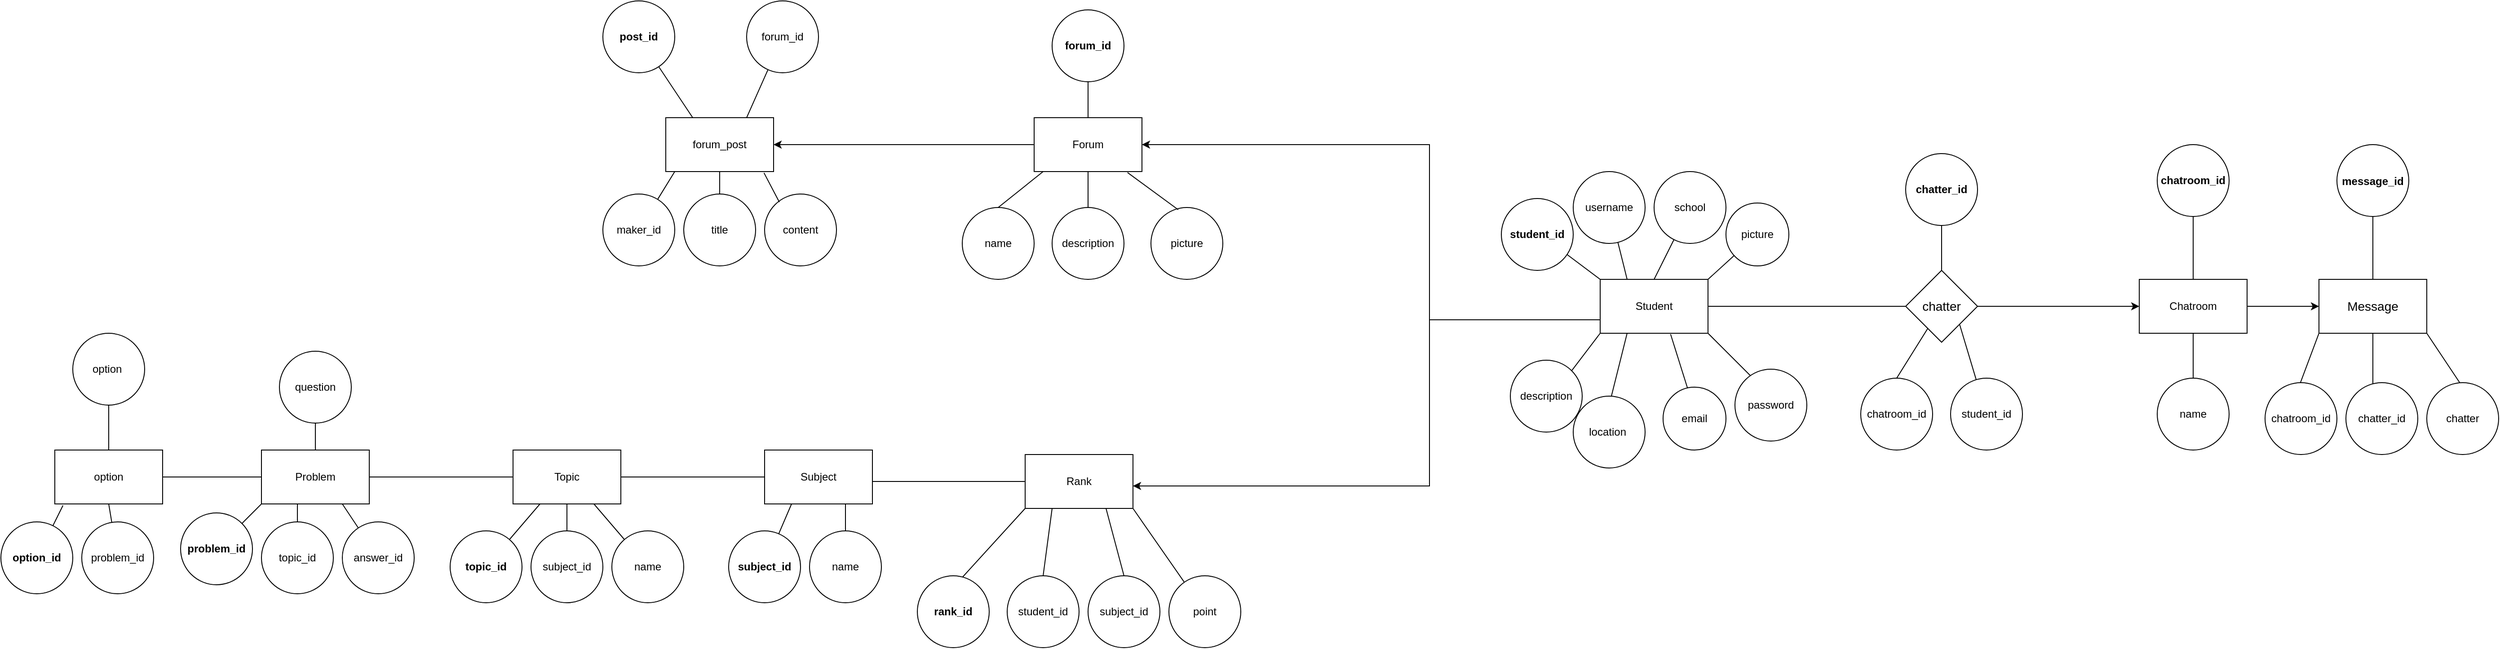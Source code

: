 <mxfile version="20.4.0" type="github">
  <diagram id="R2lEEEUBdFMjLlhIrx00" name="Page-1">
    <mxGraphModel dx="3183" dy="1881" grid="1" gridSize="10" guides="1" tooltips="1" connect="1" arrows="1" fold="1" page="1" pageScale="1" pageWidth="850" pageHeight="1100" math="0" shadow="0" extFonts="Permanent Marker^https://fonts.googleapis.com/css?family=Permanent+Marker">
      <root>
        <mxCell id="0" />
        <mxCell id="1" parent="0" />
        <mxCell id="0v3SI8ZKZs6dKQrGf3tf-1" value="Student" style="rounded=0;whiteSpace=wrap;html=1;" parent="1" vertex="1">
          <mxGeometry x="390" y="190" width="120" height="60" as="geometry" />
        </mxCell>
        <mxCell id="0v3SI8ZKZs6dKQrGf3tf-2" value="" style="endArrow=none;html=1;rounded=0;entryX=0;entryY=0;entryDx=0;entryDy=0;" parent="1" target="0v3SI8ZKZs6dKQrGf3tf-1" edge="1">
          <mxGeometry width="50" height="50" relative="1" as="geometry">
            <mxPoint x="350" y="160" as="sourcePoint" />
            <mxPoint x="390" y="180" as="targetPoint" />
          </mxGeometry>
        </mxCell>
        <mxCell id="0v3SI8ZKZs6dKQrGf3tf-3" value="&lt;b&gt;student_id&lt;/b&gt;" style="ellipse;whiteSpace=wrap;html=1;aspect=fixed;" parent="1" vertex="1">
          <mxGeometry x="280" y="100" width="80" height="80" as="geometry" />
        </mxCell>
        <mxCell id="0v3SI8ZKZs6dKQrGf3tf-4" value="" style="endArrow=none;html=1;rounded=0;exitX=0.25;exitY=0;exitDx=0;exitDy=0;" parent="1" source="0v3SI8ZKZs6dKQrGf3tf-1" target="0v3SI8ZKZs6dKQrGf3tf-5" edge="1">
          <mxGeometry width="50" height="50" relative="1" as="geometry">
            <mxPoint x="420" y="200" as="sourcePoint" />
            <mxPoint x="440" y="120" as="targetPoint" />
          </mxGeometry>
        </mxCell>
        <mxCell id="0v3SI8ZKZs6dKQrGf3tf-5" value="username" style="ellipse;whiteSpace=wrap;html=1;aspect=fixed;" parent="1" vertex="1">
          <mxGeometry x="360" y="70" width="80" height="80" as="geometry" />
        </mxCell>
        <mxCell id="0v3SI8ZKZs6dKQrGf3tf-6" value="" style="endArrow=none;html=1;rounded=0;exitX=0.5;exitY=0;exitDx=0;exitDy=0;" parent="1" source="0v3SI8ZKZs6dKQrGf3tf-1" target="0v3SI8ZKZs6dKQrGf3tf-7" edge="1">
          <mxGeometry width="50" height="50" relative="1" as="geometry">
            <mxPoint x="600" y="310" as="sourcePoint" />
            <mxPoint x="520" y="120" as="targetPoint" />
          </mxGeometry>
        </mxCell>
        <mxCell id="0v3SI8ZKZs6dKQrGf3tf-7" value="school" style="ellipse;whiteSpace=wrap;html=1;aspect=fixed;" parent="1" vertex="1">
          <mxGeometry x="450" y="70" width="80" height="80" as="geometry" />
        </mxCell>
        <mxCell id="0v3SI8ZKZs6dKQrGf3tf-8" value="" style="endArrow=none;html=1;rounded=0;exitX=1;exitY=0;exitDx=0;exitDy=0;" parent="1" source="0v3SI8ZKZs6dKQrGf3tf-1" target="0v3SI8ZKZs6dKQrGf3tf-10" edge="1">
          <mxGeometry width="50" height="50" relative="1" as="geometry">
            <mxPoint x="600" y="310" as="sourcePoint" />
            <mxPoint x="560" y="150" as="targetPoint" />
          </mxGeometry>
        </mxCell>
        <mxCell id="0v3SI8ZKZs6dKQrGf3tf-10" value="picture" style="ellipse;whiteSpace=wrap;html=1;aspect=fixed;" parent="1" vertex="1">
          <mxGeometry x="530" y="105" width="70" height="70" as="geometry" />
        </mxCell>
        <mxCell id="0v3SI8ZKZs6dKQrGf3tf-11" value="" style="endArrow=none;html=1;rounded=0;entryX=0;entryY=1;entryDx=0;entryDy=0;exitX=0;exitY=0;exitDx=0;exitDy=0;" parent="1" source="0v3SI8ZKZs6dKQrGf3tf-12" target="0v3SI8ZKZs6dKQrGf3tf-1" edge="1">
          <mxGeometry width="50" height="50" relative="1" as="geometry">
            <mxPoint x="330" y="290" as="sourcePoint" />
            <mxPoint x="650" y="260" as="targetPoint" />
          </mxGeometry>
        </mxCell>
        <mxCell id="0v3SI8ZKZs6dKQrGf3tf-12" value="description" style="ellipse;whiteSpace=wrap;html=1;aspect=fixed;direction=south;" parent="1" vertex="1">
          <mxGeometry x="290" y="280" width="80" height="80" as="geometry" />
        </mxCell>
        <mxCell id="0v3SI8ZKZs6dKQrGf3tf-13" value="" style="endArrow=none;html=1;rounded=0;entryX=0.25;entryY=1;entryDx=0;entryDy=0;" parent="1" target="0v3SI8ZKZs6dKQrGf3tf-1" edge="1">
          <mxGeometry width="50" height="50" relative="1" as="geometry">
            <mxPoint x="400" y="330" as="sourcePoint" />
            <mxPoint x="650" y="260" as="targetPoint" />
          </mxGeometry>
        </mxCell>
        <mxCell id="0v3SI8ZKZs6dKQrGf3tf-15" value="location&amp;nbsp;" style="ellipse;whiteSpace=wrap;html=1;aspect=fixed;" parent="1" vertex="1">
          <mxGeometry x="360" y="320" width="80" height="80" as="geometry" />
        </mxCell>
        <mxCell id="0v3SI8ZKZs6dKQrGf3tf-16" value="" style="endArrow=none;html=1;rounded=0;entryX=0.653;entryY=1.017;entryDx=0;entryDy=0;entryPerimeter=0;" parent="1" target="0v3SI8ZKZs6dKQrGf3tf-1" edge="1">
          <mxGeometry width="50" height="50" relative="1" as="geometry">
            <mxPoint x="490" y="320" as="sourcePoint" />
            <mxPoint x="420" y="280" as="targetPoint" />
          </mxGeometry>
        </mxCell>
        <mxCell id="0v3SI8ZKZs6dKQrGf3tf-17" value="email" style="ellipse;whiteSpace=wrap;html=1;aspect=fixed;" parent="1" vertex="1">
          <mxGeometry x="460" y="310" width="70" height="70" as="geometry" />
        </mxCell>
        <mxCell id="0v3SI8ZKZs6dKQrGf3tf-18" value="" style="endArrow=none;html=1;rounded=0;entryX=1;entryY=1;entryDx=0;entryDy=0;" parent="1" target="0v3SI8ZKZs6dKQrGf3tf-1" edge="1">
          <mxGeometry width="50" height="50" relative="1" as="geometry">
            <mxPoint x="560" y="300" as="sourcePoint" />
            <mxPoint x="420" y="280" as="targetPoint" />
          </mxGeometry>
        </mxCell>
        <mxCell id="0v3SI8ZKZs6dKQrGf3tf-19" value="password" style="ellipse;whiteSpace=wrap;html=1;aspect=fixed;" parent="1" vertex="1">
          <mxGeometry x="540" y="290" width="80" height="80" as="geometry" />
        </mxCell>
        <mxCell id="0v3SI8ZKZs6dKQrGf3tf-23" value="" style="endArrow=none;html=1;rounded=0;entryX=0.5;entryY=0;entryDx=0;entryDy=0;" parent="1" edge="1">
          <mxGeometry width="50" height="50" relative="1" as="geometry">
            <mxPoint x="770" y="120" as="sourcePoint" />
            <mxPoint x="770" y="190" as="targetPoint" />
          </mxGeometry>
        </mxCell>
        <mxCell id="0v3SI8ZKZs6dKQrGf3tf-24" value="&lt;b&gt;chatter_id&lt;/b&gt;" style="ellipse;whiteSpace=wrap;html=1;aspect=fixed;" parent="1" vertex="1">
          <mxGeometry x="730" y="50" width="80" height="80" as="geometry" />
        </mxCell>
        <mxCell id="0v3SI8ZKZs6dKQrGf3tf-25" value="" style="endArrow=none;html=1;rounded=0;exitX=0.5;exitY=0;exitDx=0;exitDy=0;" parent="1" source="0v3SI8ZKZs6dKQrGf3tf-26" target="0v3SI8ZKZs6dKQrGf3tf-39" edge="1">
          <mxGeometry width="50" height="50" relative="1" as="geometry">
            <mxPoint x="720" y="320" as="sourcePoint" />
            <mxPoint x="740" y="250" as="targetPoint" />
          </mxGeometry>
        </mxCell>
        <mxCell id="0v3SI8ZKZs6dKQrGf3tf-26" value="chatroom_id" style="ellipse;whiteSpace=wrap;html=1;aspect=fixed;" parent="1" vertex="1">
          <mxGeometry x="680" y="300" width="80" height="80" as="geometry" />
        </mxCell>
        <mxCell id="0v3SI8ZKZs6dKQrGf3tf-27" value="student_id" style="ellipse;whiteSpace=wrap;html=1;aspect=fixed;" parent="1" vertex="1">
          <mxGeometry x="780" y="300" width="80" height="80" as="geometry" />
        </mxCell>
        <mxCell id="0v3SI8ZKZs6dKQrGf3tf-28" value="" style="endArrow=none;html=1;rounded=0;entryX=1;entryY=1;entryDx=0;entryDy=0;" parent="1" source="0v3SI8ZKZs6dKQrGf3tf-27" target="0v3SI8ZKZs6dKQrGf3tf-39" edge="1">
          <mxGeometry width="50" height="50" relative="1" as="geometry">
            <mxPoint x="670" y="320" as="sourcePoint" />
            <mxPoint x="800" y="250" as="targetPoint" />
          </mxGeometry>
        </mxCell>
        <mxCell id="0v3SI8ZKZs6dKQrGf3tf-29" value="" style="endArrow=classic;html=1;rounded=0;exitX=1;exitY=0.5;exitDx=0;exitDy=0;" parent="1" source="0v3SI8ZKZs6dKQrGf3tf-39" edge="1">
          <mxGeometry width="50" height="50" relative="1" as="geometry">
            <mxPoint x="830" y="220" as="sourcePoint" />
            <mxPoint x="990" y="220" as="targetPoint" />
          </mxGeometry>
        </mxCell>
        <mxCell id="0v3SI8ZKZs6dKQrGf3tf-30" value="" style="endArrow=none;html=1;rounded=0;exitX=1;exitY=0.5;exitDx=0;exitDy=0;entryX=0;entryY=0.5;entryDx=0;entryDy=0;" parent="1" source="0v3SI8ZKZs6dKQrGf3tf-1" target="0v3SI8ZKZs6dKQrGf3tf-39" edge="1">
          <mxGeometry width="50" height="50" relative="1" as="geometry">
            <mxPoint x="670" y="320" as="sourcePoint" />
            <mxPoint x="710" y="220" as="targetPoint" />
          </mxGeometry>
        </mxCell>
        <mxCell id="0v3SI8ZKZs6dKQrGf3tf-32" value="Chatroom" style="rounded=0;whiteSpace=wrap;html=1;" parent="1" vertex="1">
          <mxGeometry x="990" y="190" width="120" height="60" as="geometry" />
        </mxCell>
        <mxCell id="0v3SI8ZKZs6dKQrGf3tf-33" value="" style="endArrow=none;html=1;rounded=0;entryX=0.5;entryY=0;entryDx=0;entryDy=0;" parent="1" target="0v3SI8ZKZs6dKQrGf3tf-32" edge="1">
          <mxGeometry width="50" height="50" relative="1" as="geometry">
            <mxPoint x="1050" y="120" as="sourcePoint" />
            <mxPoint x="860" y="270" as="targetPoint" />
          </mxGeometry>
        </mxCell>
        <mxCell id="0v3SI8ZKZs6dKQrGf3tf-34" value="&lt;b&gt;chatroom_id&lt;/b&gt;" style="ellipse;whiteSpace=wrap;html=1;aspect=fixed;" parent="1" vertex="1">
          <mxGeometry x="1010" y="40" width="80" height="80" as="geometry" />
        </mxCell>
        <mxCell id="0v3SI8ZKZs6dKQrGf3tf-35" value="" style="endArrow=none;html=1;rounded=0;" parent="1" source="0v3SI8ZKZs6dKQrGf3tf-32" target="0v3SI8ZKZs6dKQrGf3tf-36" edge="1">
          <mxGeometry width="50" height="50" relative="1" as="geometry">
            <mxPoint x="810" y="320" as="sourcePoint" />
            <mxPoint x="1050" y="320" as="targetPoint" />
          </mxGeometry>
        </mxCell>
        <mxCell id="0v3SI8ZKZs6dKQrGf3tf-36" value="name" style="ellipse;whiteSpace=wrap;html=1;aspect=fixed;" parent="1" vertex="1">
          <mxGeometry x="1010" y="300" width="80" height="80" as="geometry" />
        </mxCell>
        <mxCell id="0v3SI8ZKZs6dKQrGf3tf-38" value="" style="endArrow=classic;html=1;rounded=0;exitX=1;exitY=0.5;exitDx=0;exitDy=0;" parent="1" source="0v3SI8ZKZs6dKQrGf3tf-32" target="0v3SI8ZKZs6dKQrGf3tf-40" edge="1">
          <mxGeometry width="50" height="50" relative="1" as="geometry">
            <mxPoint x="950" y="360" as="sourcePoint" />
            <mxPoint x="1250" y="220" as="targetPoint" />
          </mxGeometry>
        </mxCell>
        <mxCell id="0v3SI8ZKZs6dKQrGf3tf-39" value="&lt;font style=&quot;font-size: 14px;&quot;&gt;chatter&lt;/font&gt;" style="rhombus;whiteSpace=wrap;html=1;" parent="1" vertex="1">
          <mxGeometry x="730" y="180" width="80" height="80" as="geometry" />
        </mxCell>
        <mxCell id="0v3SI8ZKZs6dKQrGf3tf-40" value="Message" style="rounded=0;whiteSpace=wrap;html=1;fontSize=14;" parent="1" vertex="1">
          <mxGeometry x="1190" y="190" width="120" height="60" as="geometry" />
        </mxCell>
        <mxCell id="0v3SI8ZKZs6dKQrGf3tf-41" value="" style="endArrow=none;html=1;rounded=0;fontSize=14;entryX=0.5;entryY=0;entryDx=0;entryDy=0;" parent="1" target="0v3SI8ZKZs6dKQrGf3tf-40" edge="1">
          <mxGeometry width="50" height="50" relative="1" as="geometry">
            <mxPoint x="1250" y="120" as="sourcePoint" />
            <mxPoint x="1070" y="270" as="targetPoint" />
          </mxGeometry>
        </mxCell>
        <mxCell id="0v3SI8ZKZs6dKQrGf3tf-42" value="&lt;b&gt;&lt;font style=&quot;font-size: 12px;&quot;&gt;message_id&lt;/font&gt;&lt;/b&gt;" style="ellipse;whiteSpace=wrap;html=1;aspect=fixed;fontSize=14;" parent="1" vertex="1">
          <mxGeometry x="1210" y="40" width="80" height="80" as="geometry" />
        </mxCell>
        <mxCell id="0v3SI8ZKZs6dKQrGf3tf-43" value="" style="endArrow=none;html=1;rounded=0;fontSize=12;entryX=0;entryY=1;entryDx=0;entryDy=0;" parent="1" target="0v3SI8ZKZs6dKQrGf3tf-40" edge="1">
          <mxGeometry width="50" height="50" relative="1" as="geometry">
            <mxPoint x="1160" y="330" as="sourcePoint" />
            <mxPoint x="1070" y="270" as="targetPoint" />
          </mxGeometry>
        </mxCell>
        <mxCell id="0v3SI8ZKZs6dKQrGf3tf-44" value="chatroom_id" style="ellipse;whiteSpace=wrap;html=1;aspect=fixed;fontSize=12;" parent="1" vertex="1">
          <mxGeometry x="1130" y="305" width="80" height="80" as="geometry" />
        </mxCell>
        <mxCell id="0v3SI8ZKZs6dKQrGf3tf-45" value="" style="endArrow=none;html=1;rounded=0;fontSize=12;entryX=0.5;entryY=1;entryDx=0;entryDy=0;" parent="1" target="0v3SI8ZKZs6dKQrGf3tf-40" edge="1">
          <mxGeometry width="50" height="50" relative="1" as="geometry">
            <mxPoint x="1250" y="320" as="sourcePoint" />
            <mxPoint x="1060" y="260" as="targetPoint" />
          </mxGeometry>
        </mxCell>
        <mxCell id="0v3SI8ZKZs6dKQrGf3tf-46" value="chatter_id" style="ellipse;whiteSpace=wrap;html=1;aspect=fixed;fontSize=12;" parent="1" vertex="1">
          <mxGeometry x="1220" y="305" width="80" height="80" as="geometry" />
        </mxCell>
        <mxCell id="0v3SI8ZKZs6dKQrGf3tf-47" value="" style="endArrow=none;html=1;rounded=0;fontSize=12;entryX=1;entryY=1;entryDx=0;entryDy=0;" parent="1" target="0v3SI8ZKZs6dKQrGf3tf-40" edge="1">
          <mxGeometry width="50" height="50" relative="1" as="geometry">
            <mxPoint x="1350" y="310" as="sourcePoint" />
            <mxPoint x="1070" y="270" as="targetPoint" />
          </mxGeometry>
        </mxCell>
        <mxCell id="0v3SI8ZKZs6dKQrGf3tf-48" value="chatter" style="ellipse;whiteSpace=wrap;html=1;aspect=fixed;fontSize=12;" parent="1" vertex="1">
          <mxGeometry x="1310" y="305" width="80" height="80" as="geometry" />
        </mxCell>
        <mxCell id="0v3SI8ZKZs6dKQrGf3tf-49" value="" style="endArrow=none;html=1;rounded=0;fontSize=12;exitX=0;exitY=0.75;exitDx=0;exitDy=0;" parent="1" source="0v3SI8ZKZs6dKQrGf3tf-1" edge="1">
          <mxGeometry width="50" height="50" relative="1" as="geometry">
            <mxPoint x="340" y="230" as="sourcePoint" />
            <mxPoint x="-50" y="420" as="targetPoint" />
            <Array as="points">
              <mxPoint x="200" y="235" />
              <mxPoint x="200" y="420" />
            </Array>
          </mxGeometry>
        </mxCell>
        <mxCell id="0v3SI8ZKZs6dKQrGf3tf-51" value="Rank" style="rounded=0;whiteSpace=wrap;html=1;fontSize=12;" parent="1" vertex="1">
          <mxGeometry x="-250" y="385" width="120" height="60" as="geometry" />
        </mxCell>
        <mxCell id="0v3SI8ZKZs6dKQrGf3tf-52" value="" style="endArrow=none;html=1;rounded=0;fontSize=12;entryX=0;entryY=1;entryDx=0;entryDy=0;exitX=0.62;exitY=0.028;exitDx=0;exitDy=0;exitPerimeter=0;" parent="1" source="0v3SI8ZKZs6dKQrGf3tf-53" target="0v3SI8ZKZs6dKQrGf3tf-51" edge="1">
          <mxGeometry width="50" height="50" relative="1" as="geometry">
            <mxPoint x="-300" y="500" as="sourcePoint" />
            <mxPoint x="-290" y="460" as="targetPoint" />
          </mxGeometry>
        </mxCell>
        <mxCell id="0v3SI8ZKZs6dKQrGf3tf-53" value="&lt;b&gt;rank_id&lt;/b&gt;" style="ellipse;whiteSpace=wrap;html=1;aspect=fixed;fontSize=12;" parent="1" vertex="1">
          <mxGeometry x="-370" y="520" width="80" height="80" as="geometry" />
        </mxCell>
        <mxCell id="0v3SI8ZKZs6dKQrGf3tf-54" value="" style="endArrow=none;html=1;rounded=0;fontSize=12;entryX=0.25;entryY=1;entryDx=0;entryDy=0;exitX=0.5;exitY=0;exitDx=0;exitDy=0;" parent="1" source="0v3SI8ZKZs6dKQrGf3tf-55" target="0v3SI8ZKZs6dKQrGf3tf-51" edge="1">
          <mxGeometry width="50" height="50" relative="1" as="geometry">
            <mxPoint x="-220" y="500" as="sourcePoint" />
            <mxPoint x="-50" y="390" as="targetPoint" />
          </mxGeometry>
        </mxCell>
        <mxCell id="0v3SI8ZKZs6dKQrGf3tf-55" value="student_id" style="ellipse;whiteSpace=wrap;html=1;aspect=fixed;fontSize=12;" parent="1" vertex="1">
          <mxGeometry x="-270" y="520" width="80" height="80" as="geometry" />
        </mxCell>
        <mxCell id="0v3SI8ZKZs6dKQrGf3tf-56" value="" style="endArrow=none;html=1;rounded=0;fontSize=12;entryX=0.75;entryY=1;entryDx=0;entryDy=0;exitX=0.5;exitY=0;exitDx=0;exitDy=0;" parent="1" source="0v3SI8ZKZs6dKQrGf3tf-57" target="0v3SI8ZKZs6dKQrGf3tf-51" edge="1">
          <mxGeometry width="50" height="50" relative="1" as="geometry">
            <mxPoint x="-160" y="510" as="sourcePoint" />
            <mxPoint x="-50" y="390" as="targetPoint" />
          </mxGeometry>
        </mxCell>
        <mxCell id="0v3SI8ZKZs6dKQrGf3tf-57" value="subject_id" style="ellipse;whiteSpace=wrap;html=1;aspect=fixed;fontSize=12;" parent="1" vertex="1">
          <mxGeometry x="-180" y="520" width="80" height="80" as="geometry" />
        </mxCell>
        <mxCell id="0v3SI8ZKZs6dKQrGf3tf-58" value="" style="endArrow=none;html=1;rounded=0;fontSize=12;exitX=1;exitY=1;exitDx=0;exitDy=0;" parent="1" source="0v3SI8ZKZs6dKQrGf3tf-51" target="0v3SI8ZKZs6dKQrGf3tf-59" edge="1">
          <mxGeometry width="50" height="50" relative="1" as="geometry">
            <mxPoint x="-100" y="440" as="sourcePoint" />
            <mxPoint x="-70" y="530" as="targetPoint" />
          </mxGeometry>
        </mxCell>
        <mxCell id="0v3SI8ZKZs6dKQrGf3tf-59" value="point" style="ellipse;whiteSpace=wrap;html=1;aspect=fixed;fontSize=12;" parent="1" vertex="1">
          <mxGeometry x="-90" y="520" width="80" height="80" as="geometry" />
        </mxCell>
        <mxCell id="0v3SI8ZKZs6dKQrGf3tf-60" value="" style="endArrow=none;html=1;rounded=0;fontSize=12;exitX=0;exitY=0.5;exitDx=0;exitDy=0;" parent="1" source="0v3SI8ZKZs6dKQrGf3tf-51" edge="1">
          <mxGeometry width="50" height="50" relative="1" as="geometry">
            <mxPoint x="-100" y="440" as="sourcePoint" />
            <mxPoint x="-420" y="415" as="targetPoint" />
          </mxGeometry>
        </mxCell>
        <mxCell id="0v3SI8ZKZs6dKQrGf3tf-62" value="" style="endArrow=classic;html=1;rounded=0;fontSize=12;" parent="1" edge="1">
          <mxGeometry width="50" height="50" relative="1" as="geometry">
            <mxPoint x="-50" y="420" as="sourcePoint" />
            <mxPoint x="-130" y="420" as="targetPoint" />
          </mxGeometry>
        </mxCell>
        <mxCell id="0v3SI8ZKZs6dKQrGf3tf-63" value="Subject" style="rounded=0;whiteSpace=wrap;html=1;fontSize=12;" parent="1" vertex="1">
          <mxGeometry x="-540" y="380" width="120" height="60" as="geometry" />
        </mxCell>
        <mxCell id="0v3SI8ZKZs6dKQrGf3tf-64" value="" style="endArrow=none;html=1;rounded=0;fontSize=12;exitX=0.25;exitY=1;exitDx=0;exitDy=0;" parent="1" source="0v3SI8ZKZs6dKQrGf3tf-63" target="0v3SI8ZKZs6dKQrGf3tf-65" edge="1">
          <mxGeometry width="50" height="50" relative="1" as="geometry">
            <mxPoint x="-230" y="410" as="sourcePoint" />
            <mxPoint x="-550" y="470" as="targetPoint" />
          </mxGeometry>
        </mxCell>
        <mxCell id="0v3SI8ZKZs6dKQrGf3tf-65" value="&lt;b&gt;subject_id&lt;/b&gt;" style="ellipse;whiteSpace=wrap;html=1;aspect=fixed;fontSize=12;" parent="1" vertex="1">
          <mxGeometry x="-580" y="470" width="80" height="80" as="geometry" />
        </mxCell>
        <mxCell id="0v3SI8ZKZs6dKQrGf3tf-66" value="" style="endArrow=none;html=1;rounded=0;fontSize=12;exitX=0.75;exitY=1;exitDx=0;exitDy=0;" parent="1" source="0v3SI8ZKZs6dKQrGf3tf-63" target="0v3SI8ZKZs6dKQrGf3tf-67" edge="1">
          <mxGeometry width="50" height="50" relative="1" as="geometry">
            <mxPoint x="-230" y="410" as="sourcePoint" />
            <mxPoint x="-440" y="480" as="targetPoint" />
          </mxGeometry>
        </mxCell>
        <mxCell id="0v3SI8ZKZs6dKQrGf3tf-67" value="name" style="ellipse;whiteSpace=wrap;html=1;aspect=fixed;fontSize=12;" parent="1" vertex="1">
          <mxGeometry x="-490" y="470" width="80" height="80" as="geometry" />
        </mxCell>
        <mxCell id="0v3SI8ZKZs6dKQrGf3tf-68" value="" style="endArrow=none;html=1;rounded=0;fontSize=12;exitX=0;exitY=0.5;exitDx=0;exitDy=0;" parent="1" source="0v3SI8ZKZs6dKQrGf3tf-63" edge="1">
          <mxGeometry width="50" height="50" relative="1" as="geometry">
            <mxPoint x="-230" y="410" as="sourcePoint" />
            <mxPoint x="-700" y="410" as="targetPoint" />
          </mxGeometry>
        </mxCell>
        <mxCell id="0v3SI8ZKZs6dKQrGf3tf-69" value="Topic" style="rounded=0;whiteSpace=wrap;html=1;fontSize=12;" parent="1" vertex="1">
          <mxGeometry x="-820" y="380" width="120" height="60" as="geometry" />
        </mxCell>
        <mxCell id="0v3SI8ZKZs6dKQrGf3tf-70" value="" style="endArrow=none;html=1;rounded=0;fontSize=12;exitX=0.25;exitY=1;exitDx=0;exitDy=0;" parent="1" source="0v3SI8ZKZs6dKQrGf3tf-69" target="0v3SI8ZKZs6dKQrGf3tf-71" edge="1">
          <mxGeometry width="50" height="50" relative="1" as="geometry">
            <mxPoint x="-610" y="410" as="sourcePoint" />
            <mxPoint x="-820" y="490" as="targetPoint" />
          </mxGeometry>
        </mxCell>
        <mxCell id="0v3SI8ZKZs6dKQrGf3tf-71" value="&lt;b&gt;topic_id&lt;/b&gt;" style="ellipse;whiteSpace=wrap;html=1;aspect=fixed;fontSize=12;" parent="1" vertex="1">
          <mxGeometry x="-890" y="470" width="80" height="80" as="geometry" />
        </mxCell>
        <mxCell id="0v3SI8ZKZs6dKQrGf3tf-72" value="" style="endArrow=none;html=1;rounded=0;fontSize=12;exitX=0.5;exitY=1;exitDx=0;exitDy=0;" parent="1" source="0v3SI8ZKZs6dKQrGf3tf-69" target="0v3SI8ZKZs6dKQrGf3tf-73" edge="1">
          <mxGeometry width="50" height="50" relative="1" as="geometry">
            <mxPoint x="-610" y="410" as="sourcePoint" />
            <mxPoint x="-760" y="480" as="targetPoint" />
          </mxGeometry>
        </mxCell>
        <mxCell id="0v3SI8ZKZs6dKQrGf3tf-73" value="subject_id" style="ellipse;whiteSpace=wrap;html=1;aspect=fixed;fontSize=12;" parent="1" vertex="1">
          <mxGeometry x="-800" y="470" width="80" height="80" as="geometry" />
        </mxCell>
        <mxCell id="0v3SI8ZKZs6dKQrGf3tf-74" value="" style="endArrow=none;html=1;rounded=0;fontSize=12;exitX=0.75;exitY=1;exitDx=0;exitDy=0;" parent="1" source="0v3SI8ZKZs6dKQrGf3tf-69" target="0v3SI8ZKZs6dKQrGf3tf-75" edge="1">
          <mxGeometry width="50" height="50" relative="1" as="geometry">
            <mxPoint x="-610" y="410" as="sourcePoint" />
            <mxPoint x="-690" y="490" as="targetPoint" />
          </mxGeometry>
        </mxCell>
        <mxCell id="0v3SI8ZKZs6dKQrGf3tf-75" value="name" style="ellipse;whiteSpace=wrap;html=1;aspect=fixed;fontSize=12;" parent="1" vertex="1">
          <mxGeometry x="-710" y="470" width="80" height="80" as="geometry" />
        </mxCell>
        <mxCell id="oMGNKnnKkXvC7uc6efcC-1" value="Problem" style="rounded=0;whiteSpace=wrap;html=1;" vertex="1" parent="1">
          <mxGeometry x="-1100" y="380" width="120" height="60" as="geometry" />
        </mxCell>
        <mxCell id="oMGNKnnKkXvC7uc6efcC-2" value="" style="endArrow=none;html=1;rounded=0;exitX=1;exitY=0.5;exitDx=0;exitDy=0;entryX=0;entryY=0.5;entryDx=0;entryDy=0;" edge="1" parent="1" source="oMGNKnnKkXvC7uc6efcC-1" target="0v3SI8ZKZs6dKQrGf3tf-69">
          <mxGeometry width="50" height="50" relative="1" as="geometry">
            <mxPoint x="-860" y="360" as="sourcePoint" />
            <mxPoint x="-810" y="310" as="targetPoint" />
          </mxGeometry>
        </mxCell>
        <mxCell id="oMGNKnnKkXvC7uc6efcC-3" value="" style="endArrow=none;html=1;rounded=0;exitX=0;exitY=1;exitDx=0;exitDy=0;" edge="1" parent="1" source="oMGNKnnKkXvC7uc6efcC-1" target="oMGNKnnKkXvC7uc6efcC-4">
          <mxGeometry width="50" height="50" relative="1" as="geometry">
            <mxPoint x="-990" y="390" as="sourcePoint" />
            <mxPoint x="-1140" y="480" as="targetPoint" />
          </mxGeometry>
        </mxCell>
        <mxCell id="oMGNKnnKkXvC7uc6efcC-4" value="&lt;b&gt;problem_id&lt;/b&gt;" style="ellipse;whiteSpace=wrap;html=1;aspect=fixed;" vertex="1" parent="1">
          <mxGeometry x="-1190" y="450" width="80" height="80" as="geometry" />
        </mxCell>
        <mxCell id="oMGNKnnKkXvC7uc6efcC-5" value="" style="endArrow=none;html=1;rounded=0;" edge="1" parent="1" target="oMGNKnnKkXvC7uc6efcC-6">
          <mxGeometry width="50" height="50" relative="1" as="geometry">
            <mxPoint x="-1060" y="440" as="sourcePoint" />
            <mxPoint x="-1070" y="470" as="targetPoint" />
          </mxGeometry>
        </mxCell>
        <mxCell id="oMGNKnnKkXvC7uc6efcC-6" value="topic_id" style="ellipse;whiteSpace=wrap;html=1;aspect=fixed;" vertex="1" parent="1">
          <mxGeometry x="-1100" y="460" width="80" height="80" as="geometry" />
        </mxCell>
        <mxCell id="oMGNKnnKkXvC7uc6efcC-7" value="answer_id" style="ellipse;whiteSpace=wrap;html=1;aspect=fixed;" vertex="1" parent="1">
          <mxGeometry x="-1010" y="460" width="80" height="80" as="geometry" />
        </mxCell>
        <mxCell id="oMGNKnnKkXvC7uc6efcC-8" value="" style="endArrow=none;html=1;rounded=0;exitX=0.75;exitY=1;exitDx=0;exitDy=0;" edge="1" parent="1" source="oMGNKnnKkXvC7uc6efcC-1" target="oMGNKnnKkXvC7uc6efcC-7">
          <mxGeometry width="50" height="50" relative="1" as="geometry">
            <mxPoint x="-990" y="390" as="sourcePoint" />
            <mxPoint x="-940" y="340" as="targetPoint" />
          </mxGeometry>
        </mxCell>
        <mxCell id="oMGNKnnKkXvC7uc6efcC-9" value="" style="endArrow=none;html=1;rounded=0;exitX=0.5;exitY=0;exitDx=0;exitDy=0;" edge="1" parent="1" source="oMGNKnnKkXvC7uc6efcC-1" target="oMGNKnnKkXvC7uc6efcC-10">
          <mxGeometry width="50" height="50" relative="1" as="geometry">
            <mxPoint x="-990" y="390" as="sourcePoint" />
            <mxPoint x="-1040" y="330" as="targetPoint" />
          </mxGeometry>
        </mxCell>
        <mxCell id="oMGNKnnKkXvC7uc6efcC-10" value="question" style="ellipse;whiteSpace=wrap;html=1;aspect=fixed;" vertex="1" parent="1">
          <mxGeometry x="-1080" y="270" width="80" height="80" as="geometry" />
        </mxCell>
        <mxCell id="oMGNKnnKkXvC7uc6efcC-11" value="" style="endArrow=none;html=1;rounded=0;exitX=0;exitY=0.5;exitDx=0;exitDy=0;entryX=1;entryY=0.5;entryDx=0;entryDy=0;" edge="1" parent="1" source="oMGNKnnKkXvC7uc6efcC-1" target="oMGNKnnKkXvC7uc6efcC-13">
          <mxGeometry width="50" height="50" relative="1" as="geometry">
            <mxPoint x="-990" y="390" as="sourcePoint" />
            <mxPoint x="-1190" y="410" as="targetPoint" />
          </mxGeometry>
        </mxCell>
        <mxCell id="oMGNKnnKkXvC7uc6efcC-13" value="option" style="rounded=0;whiteSpace=wrap;html=1;" vertex="1" parent="1">
          <mxGeometry x="-1330" y="380" width="120" height="60" as="geometry" />
        </mxCell>
        <mxCell id="oMGNKnnKkXvC7uc6efcC-14" value="" style="endArrow=none;html=1;rounded=0;exitX=0.076;exitY=1.027;exitDx=0;exitDy=0;exitPerimeter=0;" edge="1" parent="1" source="oMGNKnnKkXvC7uc6efcC-13" target="oMGNKnnKkXvC7uc6efcC-15">
          <mxGeometry width="50" height="50" relative="1" as="geometry">
            <mxPoint x="-990" y="390" as="sourcePoint" />
            <mxPoint x="-1330" y="480" as="targetPoint" />
          </mxGeometry>
        </mxCell>
        <mxCell id="oMGNKnnKkXvC7uc6efcC-15" value="&lt;b&gt;option_id&lt;/b&gt;" style="ellipse;whiteSpace=wrap;html=1;aspect=fixed;" vertex="1" parent="1">
          <mxGeometry x="-1390" y="460" width="80" height="80" as="geometry" />
        </mxCell>
        <mxCell id="oMGNKnnKkXvC7uc6efcC-16" value="" style="endArrow=none;html=1;rounded=0;exitX=0.5;exitY=1;exitDx=0;exitDy=0;" edge="1" parent="1" source="oMGNKnnKkXvC7uc6efcC-13" target="oMGNKnnKkXvC7uc6efcC-17">
          <mxGeometry width="50" height="50" relative="1" as="geometry">
            <mxPoint x="-990" y="390" as="sourcePoint" />
            <mxPoint x="-1240" y="480" as="targetPoint" />
          </mxGeometry>
        </mxCell>
        <mxCell id="oMGNKnnKkXvC7uc6efcC-17" value="problem_id" style="ellipse;whiteSpace=wrap;html=1;aspect=fixed;" vertex="1" parent="1">
          <mxGeometry x="-1300" y="460" width="80" height="80" as="geometry" />
        </mxCell>
        <mxCell id="oMGNKnnKkXvC7uc6efcC-18" value="" style="endArrow=none;html=1;rounded=0;exitX=0.5;exitY=0;exitDx=0;exitDy=0;" edge="1" parent="1" source="oMGNKnnKkXvC7uc6efcC-13">
          <mxGeometry width="50" height="50" relative="1" as="geometry">
            <mxPoint x="-990" y="390" as="sourcePoint" />
            <mxPoint x="-1270" y="320" as="targetPoint" />
          </mxGeometry>
        </mxCell>
        <mxCell id="oMGNKnnKkXvC7uc6efcC-19" value="option&amp;nbsp;" style="ellipse;whiteSpace=wrap;html=1;aspect=fixed;" vertex="1" parent="1">
          <mxGeometry x="-1310" y="250" width="80" height="80" as="geometry" />
        </mxCell>
        <mxCell id="oMGNKnnKkXvC7uc6efcC-20" value="" style="endArrow=classic;html=1;rounded=0;" edge="1" parent="1">
          <mxGeometry width="50" height="50" relative="1" as="geometry">
            <mxPoint x="200" y="240" as="sourcePoint" />
            <mxPoint x="-120" y="40" as="targetPoint" />
            <Array as="points">
              <mxPoint x="200" y="40" />
            </Array>
          </mxGeometry>
        </mxCell>
        <mxCell id="oMGNKnnKkXvC7uc6efcC-21" value="Forum" style="rounded=0;whiteSpace=wrap;html=1;" vertex="1" parent="1">
          <mxGeometry x="-240" y="10" width="120" height="60" as="geometry" />
        </mxCell>
        <mxCell id="oMGNKnnKkXvC7uc6efcC-22" value="" style="endArrow=none;html=1;rounded=0;exitX=0.5;exitY=0;exitDx=0;exitDy=0;" edge="1" parent="1" source="oMGNKnnKkXvC7uc6efcC-21" target="oMGNKnnKkXvC7uc6efcC-23">
          <mxGeometry width="50" height="50" relative="1" as="geometry">
            <mxPoint x="-360" y="140" as="sourcePoint" />
            <mxPoint x="-180" y="-70" as="targetPoint" />
          </mxGeometry>
        </mxCell>
        <mxCell id="oMGNKnnKkXvC7uc6efcC-23" value="&lt;b&gt;forum_id&lt;/b&gt;" style="ellipse;whiteSpace=wrap;html=1;aspect=fixed;" vertex="1" parent="1">
          <mxGeometry x="-220" y="-110.0" width="80" height="80" as="geometry" />
        </mxCell>
        <mxCell id="oMGNKnnKkXvC7uc6efcC-24" value="" style="endArrow=none;html=1;rounded=0;exitX=0.5;exitY=0;exitDx=0;exitDy=0;" edge="1" parent="1" source="oMGNKnnKkXvC7uc6efcC-25">
          <mxGeometry width="50" height="50" relative="1" as="geometry">
            <mxPoint x="-280" y="130" as="sourcePoint" />
            <mxPoint x="-230" y="70" as="targetPoint" />
          </mxGeometry>
        </mxCell>
        <mxCell id="oMGNKnnKkXvC7uc6efcC-25" value="name" style="ellipse;whiteSpace=wrap;html=1;aspect=fixed;" vertex="1" parent="1">
          <mxGeometry x="-320" y="110" width="80" height="80" as="geometry" />
        </mxCell>
        <mxCell id="oMGNKnnKkXvC7uc6efcC-26" value="" style="endArrow=none;html=1;rounded=0;exitX=0.5;exitY=1;exitDx=0;exitDy=0;" edge="1" parent="1" source="oMGNKnnKkXvC7uc6efcC-21" target="oMGNKnnKkXvC7uc6efcC-27">
          <mxGeometry width="50" height="50" relative="1" as="geometry">
            <mxPoint x="-360" y="140" as="sourcePoint" />
            <mxPoint x="-180" y="120" as="targetPoint" />
          </mxGeometry>
        </mxCell>
        <mxCell id="oMGNKnnKkXvC7uc6efcC-27" value="description" style="ellipse;whiteSpace=wrap;html=1;aspect=fixed;" vertex="1" parent="1">
          <mxGeometry x="-220" y="110" width="80" height="80" as="geometry" />
        </mxCell>
        <mxCell id="oMGNKnnKkXvC7uc6efcC-28" value="picture" style="ellipse;whiteSpace=wrap;html=1;aspect=fixed;" vertex="1" parent="1">
          <mxGeometry x="-110" y="110" width="80" height="80" as="geometry" />
        </mxCell>
        <mxCell id="oMGNKnnKkXvC7uc6efcC-29" value="" style="endArrow=none;html=1;rounded=0;entryX=0.866;entryY=1.018;entryDx=0;entryDy=0;entryPerimeter=0;exitX=0.38;exitY=0.031;exitDx=0;exitDy=0;exitPerimeter=0;" edge="1" parent="1" source="oMGNKnnKkXvC7uc6efcC-28" target="oMGNKnnKkXvC7uc6efcC-21">
          <mxGeometry width="50" height="50" relative="1" as="geometry">
            <mxPoint x="-360" y="140" as="sourcePoint" />
            <mxPoint x="-310" y="90" as="targetPoint" />
          </mxGeometry>
        </mxCell>
        <mxCell id="oMGNKnnKkXvC7uc6efcC-31" value="forum_post" style="rounded=0;whiteSpace=wrap;html=1;" vertex="1" parent="1">
          <mxGeometry x="-650" y="10" width="120" height="60" as="geometry" />
        </mxCell>
        <mxCell id="oMGNKnnKkXvC7uc6efcC-32" value="" style="endArrow=none;html=1;rounded=0;exitX=0.25;exitY=0;exitDx=0;exitDy=0;" edge="1" parent="1" source="oMGNKnnKkXvC7uc6efcC-31" target="oMGNKnnKkXvC7uc6efcC-33">
          <mxGeometry width="50" height="50" relative="1" as="geometry">
            <mxPoint x="-610" y="10" as="sourcePoint" />
            <mxPoint x="-590" y="-50" as="targetPoint" />
          </mxGeometry>
        </mxCell>
        <mxCell id="oMGNKnnKkXvC7uc6efcC-33" value="&lt;b&gt;post_id&lt;/b&gt;" style="ellipse;whiteSpace=wrap;html=1;aspect=fixed;" vertex="1" parent="1">
          <mxGeometry x="-720" y="-120" width="80" height="80" as="geometry" />
        </mxCell>
        <mxCell id="oMGNKnnKkXvC7uc6efcC-34" value="" style="endArrow=classic;html=1;rounded=0;entryX=1;entryY=0.5;entryDx=0;entryDy=0;exitX=0;exitY=0.5;exitDx=0;exitDy=0;" edge="1" parent="1" source="oMGNKnnKkXvC7uc6efcC-21" target="oMGNKnnKkXvC7uc6efcC-31">
          <mxGeometry width="50" height="50" relative="1" as="geometry">
            <mxPoint x="-270" y="-60" as="sourcePoint" />
            <mxPoint x="-240" y="110" as="targetPoint" />
          </mxGeometry>
        </mxCell>
        <mxCell id="oMGNKnnKkXvC7uc6efcC-35" value="" style="endArrow=none;html=1;rounded=0;exitX=0.75;exitY=0;exitDx=0;exitDy=0;" edge="1" parent="1" source="oMGNKnnKkXvC7uc6efcC-31" target="oMGNKnnKkXvC7uc6efcC-36">
          <mxGeometry width="50" height="50" relative="1" as="geometry">
            <mxPoint x="-480" y="40" as="sourcePoint" />
            <mxPoint x="-520" y="-60" as="targetPoint" />
          </mxGeometry>
        </mxCell>
        <mxCell id="oMGNKnnKkXvC7uc6efcC-36" value="forum_id" style="ellipse;whiteSpace=wrap;html=1;aspect=fixed;" vertex="1" parent="1">
          <mxGeometry x="-560" y="-120" width="80" height="80" as="geometry" />
        </mxCell>
        <mxCell id="oMGNKnnKkXvC7uc6efcC-37" value="" style="endArrow=none;html=1;rounded=0;" edge="1" parent="1" target="oMGNKnnKkXvC7uc6efcC-38">
          <mxGeometry width="50" height="50" relative="1" as="geometry">
            <mxPoint x="-640" y="70" as="sourcePoint" />
            <mxPoint x="-680" y="110" as="targetPoint" />
          </mxGeometry>
        </mxCell>
        <mxCell id="oMGNKnnKkXvC7uc6efcC-38" value="maker_id" style="ellipse;whiteSpace=wrap;html=1;aspect=fixed;" vertex="1" parent="1">
          <mxGeometry x="-720" y="95" width="80" height="80" as="geometry" />
        </mxCell>
        <mxCell id="oMGNKnnKkXvC7uc6efcC-39" value="" style="endArrow=none;html=1;rounded=0;exitX=0.5;exitY=1;exitDx=0;exitDy=0;" edge="1" parent="1" source="oMGNKnnKkXvC7uc6efcC-31" target="oMGNKnnKkXvC7uc6efcC-40">
          <mxGeometry width="50" height="50" relative="1" as="geometry">
            <mxPoint x="-480" y="40" as="sourcePoint" />
            <mxPoint x="-590" y="110" as="targetPoint" />
          </mxGeometry>
        </mxCell>
        <mxCell id="oMGNKnnKkXvC7uc6efcC-40" value="title" style="ellipse;whiteSpace=wrap;html=1;aspect=fixed;" vertex="1" parent="1">
          <mxGeometry x="-630" y="95" width="80" height="80" as="geometry" />
        </mxCell>
        <mxCell id="oMGNKnnKkXvC7uc6efcC-41" value="content" style="ellipse;whiteSpace=wrap;html=1;aspect=fixed;" vertex="1" parent="1">
          <mxGeometry x="-540" y="95" width="80" height="80" as="geometry" />
        </mxCell>
        <mxCell id="oMGNKnnKkXvC7uc6efcC-42" value="" style="endArrow=none;html=1;rounded=0;exitX=0.911;exitY=1.024;exitDx=0;exitDy=0;exitPerimeter=0;entryX=0.205;entryY=0.112;entryDx=0;entryDy=0;entryPerimeter=0;" edge="1" parent="1" source="oMGNKnnKkXvC7uc6efcC-31" target="oMGNKnnKkXvC7uc6efcC-41">
          <mxGeometry width="50" height="50" relative="1" as="geometry">
            <mxPoint x="-480" y="40" as="sourcePoint" />
            <mxPoint x="-430" y="-10" as="targetPoint" />
          </mxGeometry>
        </mxCell>
      </root>
    </mxGraphModel>
  </diagram>
</mxfile>
